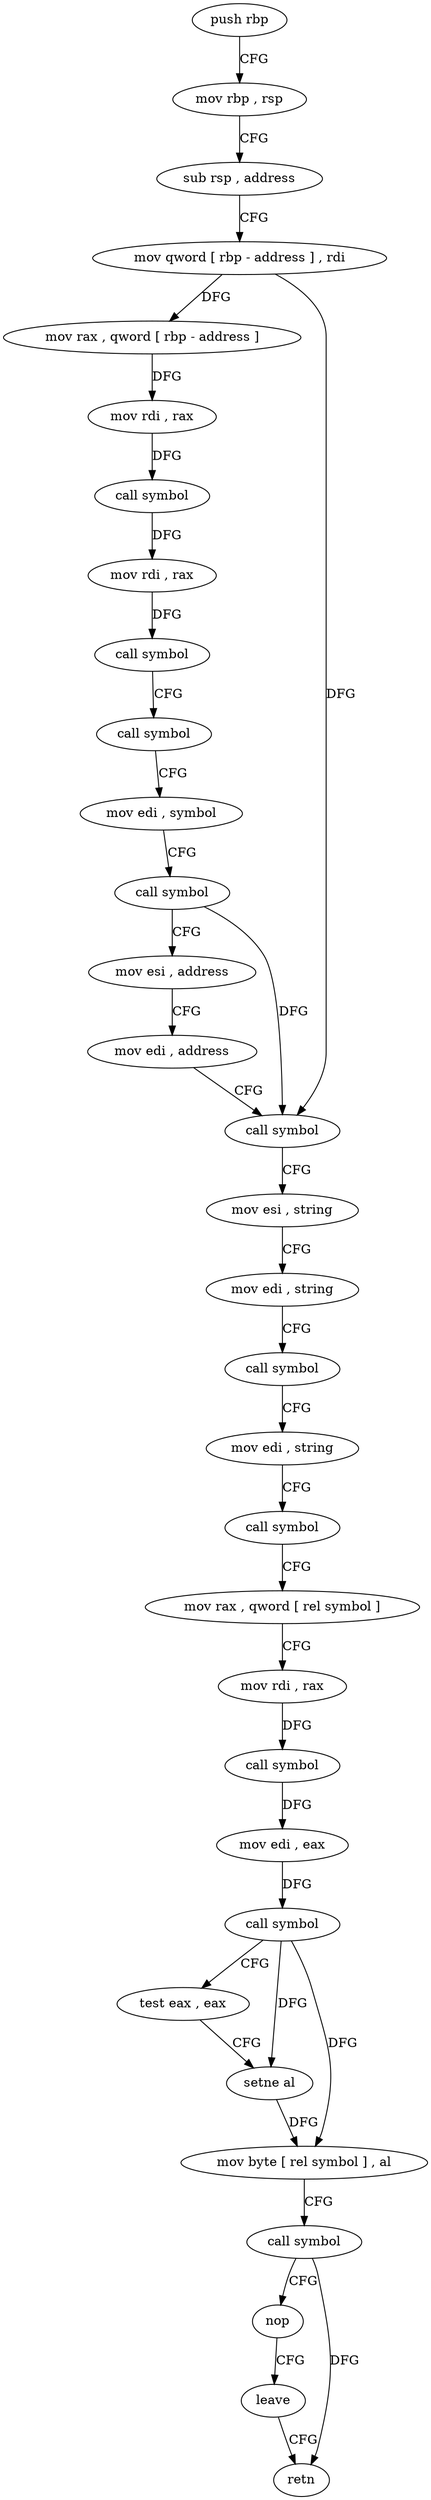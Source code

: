 digraph "func" {
"4214920" [label = "push rbp" ]
"4214921" [label = "mov rbp , rsp" ]
"4214924" [label = "sub rsp , address" ]
"4214928" [label = "mov qword [ rbp - address ] , rdi" ]
"4214932" [label = "mov rax , qword [ rbp - address ]" ]
"4214936" [label = "mov rdi , rax" ]
"4214939" [label = "call symbol" ]
"4214944" [label = "mov rdi , rax" ]
"4214947" [label = "call symbol" ]
"4214952" [label = "call symbol" ]
"4214957" [label = "mov edi , symbol" ]
"4214962" [label = "call symbol" ]
"4214967" [label = "mov esi , address" ]
"4214972" [label = "mov edi , address" ]
"4214977" [label = "call symbol" ]
"4214982" [label = "mov esi , string" ]
"4214987" [label = "mov edi , string" ]
"4214992" [label = "call symbol" ]
"4214997" [label = "mov edi , string" ]
"4215002" [label = "call symbol" ]
"4215007" [label = "mov rax , qword [ rel symbol ]" ]
"4215014" [label = "mov rdi , rax" ]
"4215017" [label = "call symbol" ]
"4215022" [label = "mov edi , eax" ]
"4215024" [label = "call symbol" ]
"4215029" [label = "test eax , eax" ]
"4215031" [label = "setne al" ]
"4215034" [label = "mov byte [ rel symbol ] , al" ]
"4215040" [label = "call symbol" ]
"4215045" [label = "nop" ]
"4215046" [label = "leave" ]
"4215047" [label = "retn" ]
"4214920" -> "4214921" [ label = "CFG" ]
"4214921" -> "4214924" [ label = "CFG" ]
"4214924" -> "4214928" [ label = "CFG" ]
"4214928" -> "4214932" [ label = "DFG" ]
"4214928" -> "4214977" [ label = "DFG" ]
"4214932" -> "4214936" [ label = "DFG" ]
"4214936" -> "4214939" [ label = "DFG" ]
"4214939" -> "4214944" [ label = "DFG" ]
"4214944" -> "4214947" [ label = "DFG" ]
"4214947" -> "4214952" [ label = "CFG" ]
"4214952" -> "4214957" [ label = "CFG" ]
"4214957" -> "4214962" [ label = "CFG" ]
"4214962" -> "4214967" [ label = "CFG" ]
"4214962" -> "4214977" [ label = "DFG" ]
"4214967" -> "4214972" [ label = "CFG" ]
"4214972" -> "4214977" [ label = "CFG" ]
"4214977" -> "4214982" [ label = "CFG" ]
"4214982" -> "4214987" [ label = "CFG" ]
"4214987" -> "4214992" [ label = "CFG" ]
"4214992" -> "4214997" [ label = "CFG" ]
"4214997" -> "4215002" [ label = "CFG" ]
"4215002" -> "4215007" [ label = "CFG" ]
"4215007" -> "4215014" [ label = "CFG" ]
"4215014" -> "4215017" [ label = "DFG" ]
"4215017" -> "4215022" [ label = "DFG" ]
"4215022" -> "4215024" [ label = "DFG" ]
"4215024" -> "4215029" [ label = "CFG" ]
"4215024" -> "4215031" [ label = "DFG" ]
"4215024" -> "4215034" [ label = "DFG" ]
"4215029" -> "4215031" [ label = "CFG" ]
"4215031" -> "4215034" [ label = "DFG" ]
"4215034" -> "4215040" [ label = "CFG" ]
"4215040" -> "4215045" [ label = "CFG" ]
"4215040" -> "4215047" [ label = "DFG" ]
"4215045" -> "4215046" [ label = "CFG" ]
"4215046" -> "4215047" [ label = "CFG" ]
}
